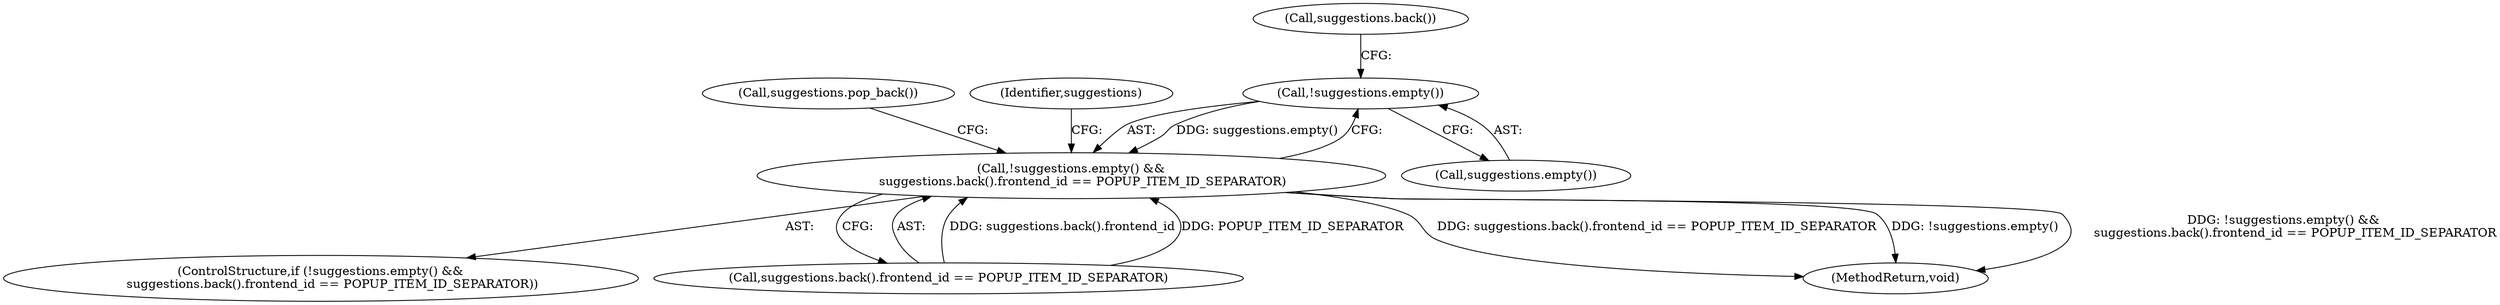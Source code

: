 digraph "1_Chrome_f2d26633cbd50735ac2af30436888b71ac0abad3_4@del" {
"1000223" [label="(Call,!suggestions.empty())"];
"1000222" [label="(Call,!suggestions.empty() &&\n      suggestions.back().frontend_id == POPUP_ITEM_ID_SEPARATOR)"];
"1000221" [label="(ControlStructure,if (!suggestions.empty() &&\n      suggestions.back().frontend_id == POPUP_ITEM_ID_SEPARATOR))"];
"1000227" [label="(Call,suggestions.back())"];
"1000222" [label="(Call,!suggestions.empty() &&\n      suggestions.back().frontend_id == POPUP_ITEM_ID_SEPARATOR)"];
"1000225" [label="(Call,suggestions.back().frontend_id == POPUP_ITEM_ID_SEPARATOR)"];
"1000223" [label="(Call,!suggestions.empty())"];
"1000231" [label="(Call,suggestions.pop_back())"];
"1000253" [label="(MethodReturn,void)"];
"1000224" [label="(Call,suggestions.empty())"];
"1000234" [label="(Identifier,suggestions)"];
"1000223" -> "1000222"  [label="AST: "];
"1000223" -> "1000224"  [label="CFG: "];
"1000224" -> "1000223"  [label="AST: "];
"1000227" -> "1000223"  [label="CFG: "];
"1000222" -> "1000223"  [label="CFG: "];
"1000223" -> "1000222"  [label="DDG: suggestions.empty()"];
"1000222" -> "1000221"  [label="AST: "];
"1000222" -> "1000225"  [label="CFG: "];
"1000225" -> "1000222"  [label="AST: "];
"1000231" -> "1000222"  [label="CFG: "];
"1000234" -> "1000222"  [label="CFG: "];
"1000222" -> "1000253"  [label="DDG: suggestions.back().frontend_id == POPUP_ITEM_ID_SEPARATOR"];
"1000222" -> "1000253"  [label="DDG: !suggestions.empty()"];
"1000222" -> "1000253"  [label="DDG: !suggestions.empty() &&\n      suggestions.back().frontend_id == POPUP_ITEM_ID_SEPARATOR"];
"1000225" -> "1000222"  [label="DDG: suggestions.back().frontend_id"];
"1000225" -> "1000222"  [label="DDG: POPUP_ITEM_ID_SEPARATOR"];
}
